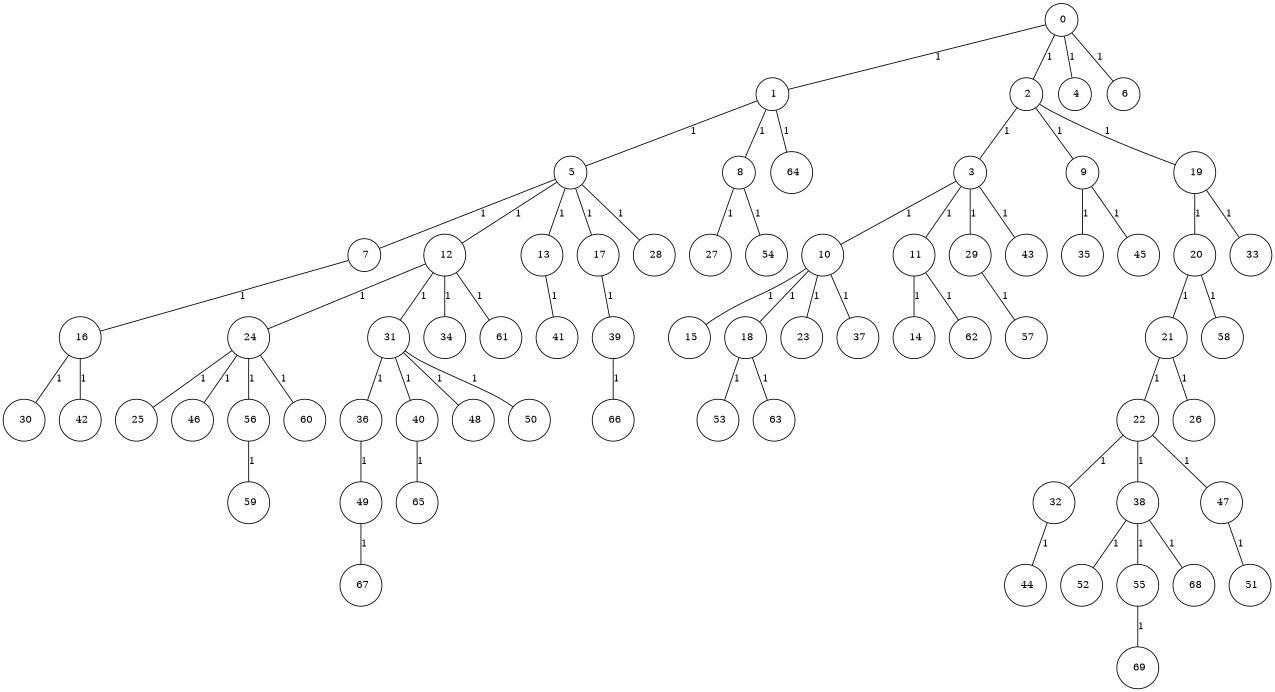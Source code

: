 graph G {
size="8.5,11;"
ratio = "expand;"
fixedsize="true;"
overlap="scale;"
node[shape=circle,width=.12,hight=.12,fontsize=12]
edge[fontsize=12]

0[label=" 0" color=black, pos="1.5539247,1.1129879!"];
1[label=" 1" color=black, pos="0.73572265,2.2850796!"];
2[label=" 2" color=black, pos="2.1708193,0.41670604!"];
3[label=" 3" color=black, pos="0.84317903,1.637054!"];
4[label=" 4" color=black, pos="2.7582896,0.29255532!"];
5[label=" 5" color=black, pos="2.3049286,2.2853647!"];
6[label=" 6" color=black, pos="2.2550765,2.7730156!"];
7[label=" 7" color=black, pos="1.5791755,2.2860744!"];
8[label=" 8" color=black, pos="2.86385,2.5336364!"];
9[label=" 9" color=black, pos="2.4746872,1.1295424!"];
10[label=" 10" color=black, pos="1.9189924,0.5516329!"];
11[label=" 11" color=black, pos="1.6907307,1.2579386!"];
12[label=" 12" color=black, pos="1.8159054,2.9107261!"];
13[label=" 13" color=black, pos="1.6885759,0.32077208!"];
14[label=" 14" color=black, pos="1.7726438,1.0443619!"];
15[label=" 15" color=black, pos="0.55409708,2.4849195!"];
16[label=" 16" color=black, pos="1.7294985,1.0175198!"];
17[label=" 17" color=black, pos="2.8372718,0.84969216!"];
18[label=" 18" color=black, pos="0.69331059,2.5184356!"];
19[label=" 19" color=black, pos="0.59001191,2.8330616!"];
20[label=" 20" color=black, pos="0.32686801,1.5267512!"];
21[label=" 21" color=black, pos="2.9398786,0.95909623!"];
22[label=" 22" color=black, pos="2.9413109,1.0643416!"];
23[label=" 23" color=black, pos="0.33389429,1.9133551!"];
24[label=" 24" color=black, pos="0.56781688,0.26757847!"];
25[label=" 25" color=black, pos="2.0779371,0.16135282!"];
26[label=" 26" color=black, pos="2.5185957,1.155289!"];
27[label=" 27" color=black, pos="1.4561625,1.5145249!"];
28[label=" 28" color=black, pos="2.7321384,2.7984744!"];
29[label=" 29" color=black, pos="2.8887993,1.3845392!"];
30[label=" 30" color=black, pos="0.76102867,2.3255182!"];
31[label=" 31" color=black, pos="2.9981419,1.1583158!"];
32[label=" 32" color=black, pos="2.1697482,1.9710474!"];
33[label=" 33" color=black, pos="1.5431649,2.0189329!"];
34[label=" 34" color=black, pos="1.8121886,2.1703681!"];
35[label=" 35" color=black, pos="1.1625725,0.051381573!"];
36[label=" 36" color=black, pos="1.726169,1.5667278!"];
37[label=" 37" color=black, pos="0.60742653,0.44507859!"];
38[label=" 38" color=black, pos="0.40014779,1.4633782!"];
39[label=" 39" color=black, pos="0.0094701331,2.9642484!"];
40[label=" 40" color=black, pos="1.0475882,0.42690359!"];
41[label=" 41" color=black, pos="0.067696016,1.6525136!"];
42[label=" 42" color=black, pos="0.62005837,2.1482357!"];
43[label=" 43" color=black, pos="0.50777477,2.6773417!"];
44[label=" 44" color=black, pos="1.0494732,0.84891218!"];
45[label=" 45" color=black, pos="1.1953365,1.0253549!"];
46[label=" 46" color=black, pos="1.0645876,0.99377392!"];
47[label=" 47" color=black, pos="2.1104271,1.253276!"];
48[label=" 48" color=black, pos="0.89331811,2.7487683!"];
49[label=" 49" color=black, pos="1.1260161,0.84089872!"];
50[label=" 50" color=black, pos="0.22416371,0.52870538!"];
51[label=" 51" color=black, pos="1.1887517,0.9658823!"];
52[label=" 52" color=black, pos="0.45011659,1.8951246!"];
53[label=" 53" color=black, pos="1.1087852,1.2409373!"];
54[label=" 54" color=black, pos="1.4092126,1.2474305!"];
55[label=" 55" color=black, pos="1.1927336,2.6776549!"];
56[label=" 56" color=black, pos="1.1808862,1.0470658!"];
57[label=" 57" color=black, pos="1.8277052,0.052976813!"];
58[label=" 58" color=black, pos="2.8770989,1.7838074!"];
59[label=" 59" color=black, pos="0.78772929,0.30407541!"];
60[label=" 60" color=black, pos="2.5644841,0.88329894!"];
61[label=" 61" color=black, pos="0.11967948,2.8466422!"];
62[label=" 62" color=black, pos="2.3589475,1.0485317!"];
63[label=" 63" color=black, pos="0.59477923,0.63773274!"];
64[label=" 64" color=black, pos="2.1526099,2.0825677!"];
65[label=" 65" color=black, pos="1.572763,1.0321839!"];
66[label=" 66" color=black, pos="1.7172267,1.5157125!"];
67[label=" 67" color=black, pos="0.56568094,2.7428019!"];
68[label=" 68" color=black, pos="0.018987888,2.8034344!"];
69[label=" 69" color=black, pos="2.7503371,1.6675594!"];
0--1[label="1"]
0--2[label="1"]
0--4[label="1"]
0--6[label="1"]
1--5[label="1"]
1--8[label="1"]
1--64[label="1"]
2--3[label="1"]
2--9[label="1"]
2--19[label="1"]
3--10[label="1"]
3--11[label="1"]
3--29[label="1"]
3--43[label="1"]
5--7[label="1"]
5--12[label="1"]
5--13[label="1"]
5--17[label="1"]
5--28[label="1"]
7--16[label="1"]
8--27[label="1"]
8--54[label="1"]
9--35[label="1"]
9--45[label="1"]
10--15[label="1"]
10--18[label="1"]
10--23[label="1"]
10--37[label="1"]
11--14[label="1"]
11--62[label="1"]
12--24[label="1"]
12--31[label="1"]
12--34[label="1"]
12--61[label="1"]
13--41[label="1"]
16--30[label="1"]
16--42[label="1"]
17--39[label="1"]
18--53[label="1"]
18--63[label="1"]
19--20[label="1"]
19--33[label="1"]
20--21[label="1"]
20--58[label="1"]
21--22[label="1"]
21--26[label="1"]
22--32[label="1"]
22--38[label="1"]
22--47[label="1"]
24--25[label="1"]
24--46[label="1"]
24--56[label="1"]
24--60[label="1"]
29--57[label="1"]
31--36[label="1"]
31--40[label="1"]
31--48[label="1"]
31--50[label="1"]
32--44[label="1"]
36--49[label="1"]
38--52[label="1"]
38--55[label="1"]
38--68[label="1"]
39--66[label="1"]
40--65[label="1"]
47--51[label="1"]
49--67[label="1"]
55--69[label="1"]
56--59[label="1"]

}
